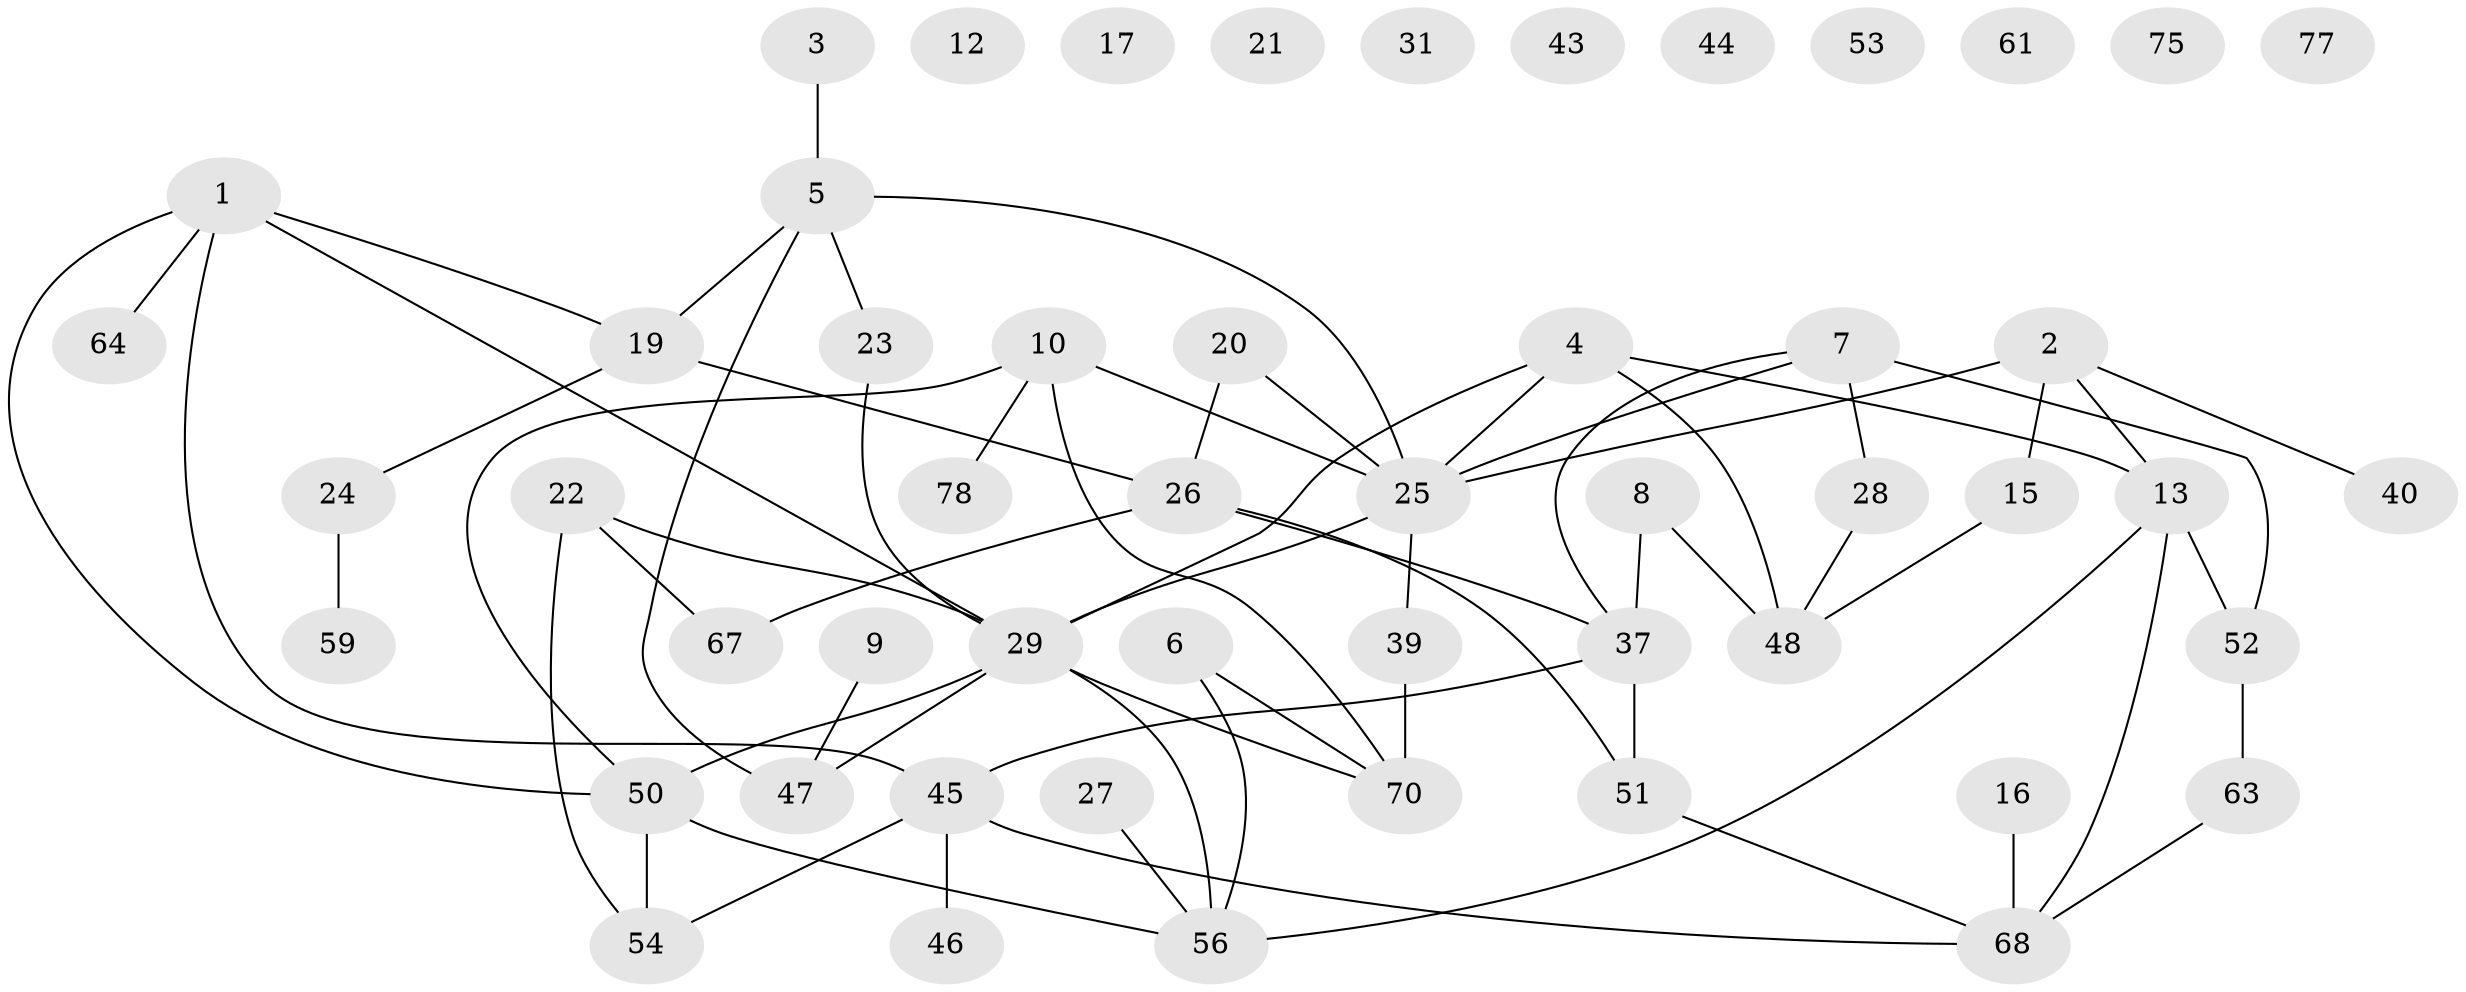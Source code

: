 // original degree distribution, {3: 0.22784810126582278, 2: 0.24050632911392406, 4: 0.13924050632911392, 1: 0.17721518987341772, 0: 0.12658227848101267, 7: 0.012658227848101266, 5: 0.06329113924050633, 6: 0.012658227848101266}
// Generated by graph-tools (version 1.1) at 2025/41/03/06/25 10:41:21]
// undirected, 52 vertices, 67 edges
graph export_dot {
graph [start="1"]
  node [color=gray90,style=filled];
  1 [super="+62"];
  2 [super="+11"];
  3 [super="+14"];
  4;
  5 [super="+34"];
  6;
  7 [super="+65"];
  8 [super="+36"];
  9;
  10 [super="+18"];
  12;
  13 [super="+33"];
  15;
  16 [super="+41"];
  17;
  19 [super="+38"];
  20 [super="+76"];
  21;
  22 [super="+32"];
  23;
  24;
  25 [super="+35"];
  26 [super="+30"];
  27;
  28;
  29 [super="+42"];
  31;
  37 [super="+58"];
  39;
  40;
  43;
  44;
  45;
  46 [super="+49"];
  47 [super="+55"];
  48 [super="+57"];
  50 [super="+66"];
  51;
  52 [super="+71"];
  53;
  54;
  56 [super="+79"];
  59 [super="+60"];
  61;
  63 [super="+72"];
  64;
  67 [super="+69"];
  68 [super="+74"];
  70 [super="+73"];
  75;
  77;
  78;
  1 -- 29;
  1 -- 64;
  1 -- 50;
  1 -- 45;
  1 -- 19;
  2 -- 13;
  2 -- 40;
  2 -- 25;
  2 -- 15;
  3 -- 5;
  4 -- 25;
  4 -- 48;
  4 -- 29;
  4 -- 13;
  5 -- 23;
  5 -- 19;
  5 -- 25;
  5 -- 47;
  6 -- 70;
  6 -- 56;
  7 -- 28;
  7 -- 52;
  7 -- 25;
  7 -- 37;
  8 -- 48;
  8 -- 37;
  9 -- 47;
  10 -- 50;
  10 -- 78;
  10 -- 25;
  10 -- 70;
  13 -- 56;
  13 -- 68;
  13 -- 52;
  15 -- 48;
  16 -- 68;
  19 -- 26;
  19 -- 24;
  20 -- 25;
  20 -- 26;
  22 -- 67;
  22 -- 29;
  22 -- 54;
  23 -- 29;
  24 -- 59;
  25 -- 39;
  25 -- 29;
  26 -- 37;
  26 -- 51;
  26 -- 67;
  27 -- 56;
  28 -- 48;
  29 -- 50;
  29 -- 56;
  29 -- 70;
  29 -- 47;
  37 -- 45;
  37 -- 51;
  39 -- 70;
  45 -- 54;
  45 -- 68;
  45 -- 46;
  50 -- 56;
  50 -- 54;
  51 -- 68;
  52 -- 63;
  63 -- 68;
}
